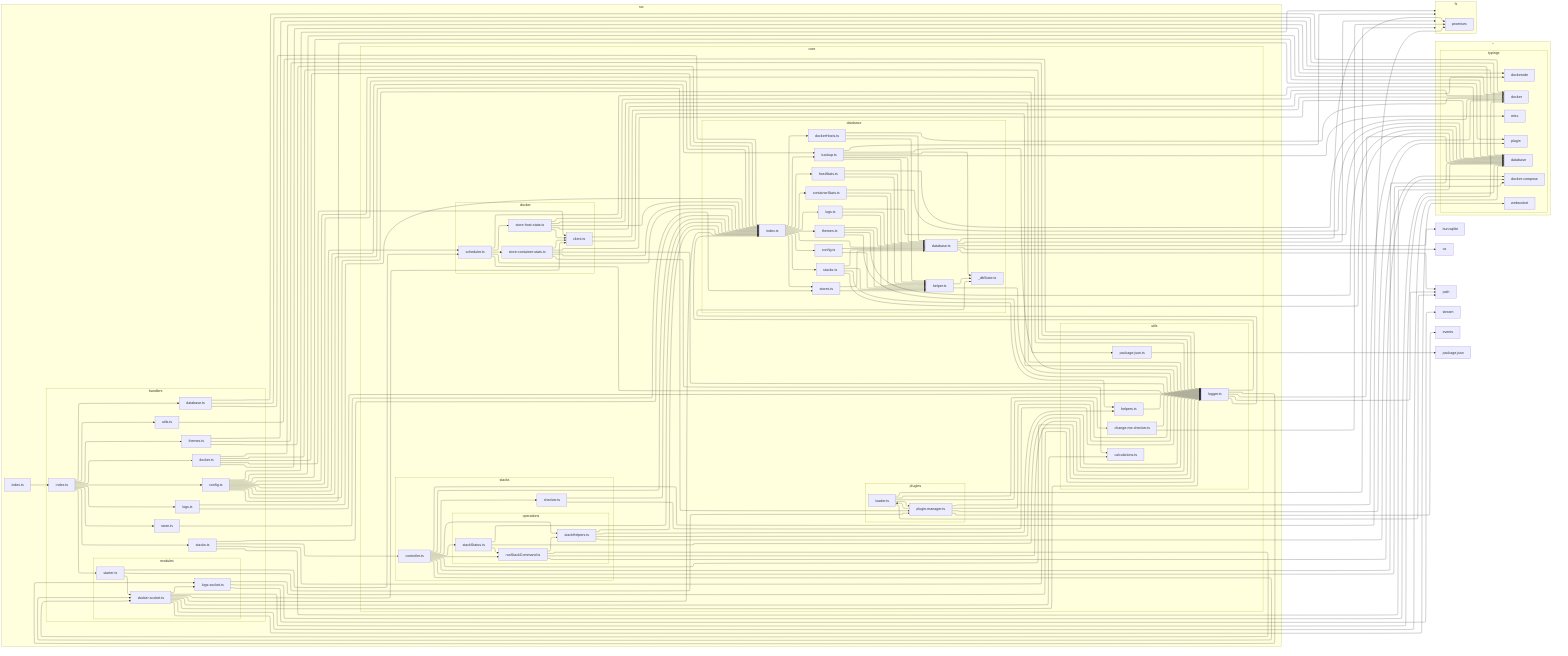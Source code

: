 ---
config:
    flowchart:
        defaultRenderer: elk
---

flowchart LR

subgraph 0["src"]
1["index.ts"]
subgraph 2["handlers"]
3["index.ts"]
4["config.ts"]
subgraph P["modules"]
Q["logs-socket.ts"]
1I["starter.ts"]
1J["docker-socket.ts"]
end
1F["database.ts"]
1G["docker.ts"]
1H["logs.ts"]
1L["stacks.ts"]
1U["store.ts"]
1V["themes.ts"]
1W["utils.ts"]
end
subgraph B["core"]
subgraph C["database"]
D["index.ts"]
E["backup.ts"]
G["_dbState.ts"]
H["database.ts"]
M["helper.ts"]
S["config.ts"]
T["containerStats.ts"]
U["dockerHosts.ts"]
V["hostStats.ts"]
W["logs.ts"]
X["stacks.ts"]
Z["stores.ts"]
10["themes.ts"]
end
subgraph N["utils"]
O["logger.ts"]
Y["helpers.ts"]
15["calculations.ts"]
1C["change-me-checker.ts"]
1D["package-json.ts"]
end
subgraph 11["docker"]
12["scheduler.ts"]
13["store-container-stats.ts"]
14["client.ts"]
16["store-host-stats.ts"]
end
subgraph 18["plugins"]
19["plugin-manager.ts"]
1B["loader.ts"]
end
subgraph 1M["stacks"]
1N["controller.ts"]
1P["checker.ts"]
subgraph 1Q["operations"]
1R["runStackCommand.ts"]
1S["stackHelpers.ts"]
1T["stackStatus.ts"]
end
end
end
end
subgraph 5["~"]
subgraph 6["typings"]
7["database"]
8["docker"]
9["plugin"]
F["misc"]
17["dockerode"]
1K["websocket"]
1O["docker-compose"]
end
end
subgraph A["fs"]
J["promises"]
end
I["bun:sqlite"]
K["os"]
L["path"]
R["stream"]
1A["events"]
1E["package.json"]
1-->3
3-->4
3-->1F
3-->1G
3-->1H
3-->1I
3-->1L
3-->1U
3-->1V
3-->1W
4-->D
4-->E
4-->12
4-->19
4-->O
4-->1D
4-->7
4-->8
4-->9
4-->A
D-->E
D-->S
D-->T
D-->H
D-->U
D-->V
D-->W
D-->X
D-->Z
D-->10
E-->G
E-->H
E-->M
E-->O
E-->F
E-->A
H-->I
H-->A
H-->J
H-->K
H-->L
M-->G
M-->O
O-->Q
O-->G
O-->D
O-->7
O-->L
Q-->O
Q-->7
Q-->R
S-->H
S-->M
T-->H
T-->M
T-->7
U-->H
U-->M
U-->8
V-->H
V-->M
V-->8
W-->H
W-->M
W-->7
X-->Y
X-->H
X-->M
X-->7
Y-->O
Z-->H
Z-->M
10-->O
10-->H
10-->M
10-->7
12-->D
12-->13
12-->16
12-->O
12-->7
13-->O
13-->D
13-->14
13-->15
13-->7
14-->O
14-->8
16-->D
16-->14
16-->O
16-->8
16-->17
19-->O
19-->1B
19-->8
19-->9
19-->1A
1B-->1C
1B-->O
1B-->19
1B-->A
1B-->L
1C-->O
1C-->J
1D-->1E
1F-->D
1F-->7
1F-->8
1G-->D
1G-->14
1G-->O
1G-->8
1G-->17
1H-->D
1H-->O
1I-->1J
1I-->12
1I-->19
1J-->Q
1J-->D
1J-->14
1J-->15
1J-->O
1J-->7
1J-->8
1J-->1K
1L-->D
1L-->1N
1L-->O
1L-->7
1N-->1J
1N-->1P
1N-->1R
1N-->1S
1N-->1T
1N-->D
1N-->O
1N-->7
1N-->1O
1N-->J
1P-->D
1P-->O
1R-->1J
1R-->1S
1R-->O
1R-->1O
1S-->D
1S-->Y
1S-->O
1S-->1O
1T-->1R
1T-->D
1T-->O
1U-->Z
1V-->D
1V-->O
1V-->7
1W-->O